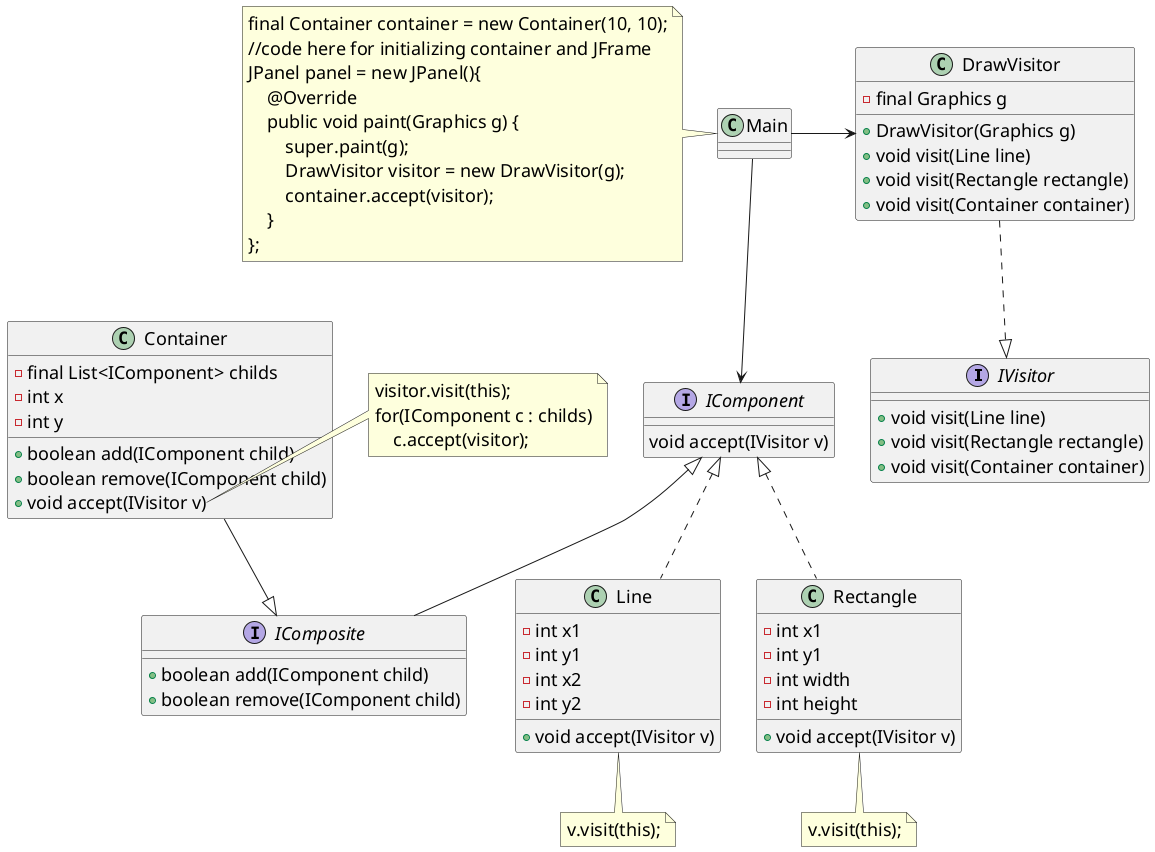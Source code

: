 @startuml

skinparam backgroundcolor transparent
skinparam classFontSize 18
skinparam noteFontSize 18
skinparam arrowFontSize 18
skinparam classAttributeFontSize 18

skinparam titleFontColor #5cb85c

'Title Visitor Pattern Example

interface IVisitor {
    + void visit(Line line)
    + void visit(Rectangle rectangle)
    + void visit(Container container)
}

interface IComponent {
    void accept(IVisitor v)
}

interface IComposite extends IComponent{
    + boolean add(IComponent child)
    + boolean remove(IComponent child)
}

'class Container implements IComposite{
class Container{
    - final List<IComponent> childs
    - int x
    - int y
    + boolean add(IComponent child)
    + boolean remove(IComponent child)
    + void accept(IVisitor v)
}

Container --|> IComposite

class Line implements IComponent{
    - int x1
    - int y1
    - int x2
    - int y2
    + void accept(IVisitor v)
}

class Rectangle implements IComponent{
    - int x1
    - int y1
    - int width
    - int height
    + void accept(IVisitor v)
}

'class DrawVisitor implements IVisitor{
class DrawVisitor{
    - final Graphics g
    + DrawVisitor(Graphics g)
    + void visit(Line line)
    + void visit(Rectangle rectangle)
    + void visit(Container container)
}

DrawVisitor ..|> IVisitor

class Main

Main -right-> DrawVisitor
Main --> IComponent

note bottom of Line
    v.visit(this);
end note

note bottom of Rectangle
    v.visit(this);
end note

note right of Container::accept
    visitor.visit(this);
    for(IComponent c : childs)
        c.accept(visitor);
end note

note left of Main
    final Container container = new Container(10, 10);
    //code here for initializing container and JFrame
    JPanel panel = new JPanel(){
        @Override
        public void paint(Graphics g) {
            super.paint(g);
            DrawVisitor visitor = new DrawVisitor(g);
            container.accept(visitor);
        }
    };
end note

@enduml